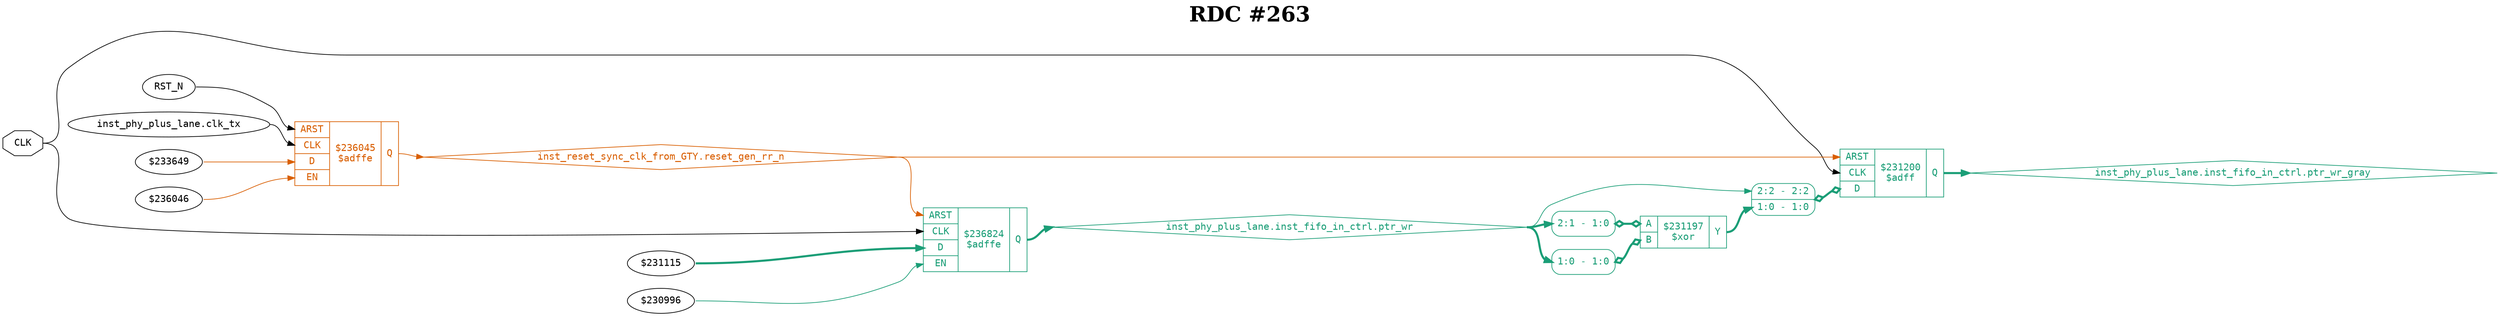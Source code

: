digraph "spacefibre_light_top" {
label=<<b>RDC #263</b>>;
labelloc="t"
fontsize="30"
node ["fontname"="Courier"]
edge ["fontname"="Courier"]
rankdir="LR";
remincross=true;
n2 [ shape=octagon, label="CLK", color="black", fontcolor="black", href="/src/ip_spacefibre_light_top/spacefibre_light_top.vhd#45" ];
n3 [ shape=diamond, label="inst_phy_plus_lane.inst_fifo_in_ctrl.ptr_wr", colorscheme="dark28", color="1", fontcolor="1", href="/src/ip/fifo_dc/fifo_dc.vhd#94" ];
n4 [ shape=diamond, label="inst_phy_plus_lane.inst_fifo_in_ctrl.ptr_wr_gray", colorscheme="dark28", color="1", fontcolor="1", href="/src/ip/fifo_dc/fifo_dc.vhd#102" ];
n5 [ shape=diamond, label="inst_reset_sync_clk_from_GTY.reset_gen_rr_n", colorscheme="dark28", color="2", fontcolor="2", href="/src/ip_spacefibre_light_top/reset_gen.vhd#46" ];
{ rank="source"; n2;}
{ rank="sink";}
v0 [ label="RST_N" ];
v1 [ label="inst_phy_plus_lane.clk_tx" ];
v2 [ label="$233649" ];
v3 [ label="$236046" ];
c10 [ shape=record, label="{{<p6> ARST|<p2> CLK|<p7> D|<p8> EN}|$236045\n$adffe|{<p9> Q}}", colorscheme="dark28", color="2", fontcolor="2" , href="/src/ip_spacefibre_light_top/reset_gen.vhd#56"  ];
v4 [ label="$231115" ];
v5 [ label="$230996" ];
c11 [ shape=record, label="{{<p6> ARST|<p2> CLK|<p7> D|<p8> EN}|$236824\n$adffe|{<p9> Q}}", colorscheme="dark28", color="1", fontcolor="1" , href="/src/ip/fifo_dc/fifo_dc.vhd#199"  ];
c12 [ shape=record, label="{{<p6> ARST|<p2> CLK|<p7> D}|$231200\n$adff|{<p9> Q}}", colorscheme="dark28", color="1", fontcolor="1" , href="/src/ip/fifo_dc/fifo_dc.vhd#240"  ];
x6 [ shape=record, style=rounded, label="<s1> 2:2 - 2:2 |<s0> 1:0 - 1:0 ", colorscheme="dark28", color="1", fontcolor="1" ];
x6:e -> c12:p7:w [arrowhead=odiamond, arrowtail=odiamond, dir=both, colorscheme="dark28", color="1", fontcolor="1", style="setlinewidth(3)", label=""];
c16 [ shape=record, label="{{<p13> A|<p14> B}|$231197\n$xor|{<p15> Y}}", colorscheme="dark28", color="1", fontcolor="1" , href="/src/ip/fifo_dc/fifo_dc.vhd#136"  ];
x7 [ shape=record, style=rounded, label="<s0> 2:1 - 1:0 ", colorscheme="dark28", color="1", fontcolor="1" ];
x7:e -> c16:p13:w [arrowhead=odiamond, arrowtail=odiamond, dir=both, colorscheme="dark28", color="1", fontcolor="1", style="setlinewidth(3)", label=""];
x8 [ shape=record, style=rounded, label="<s0> 1:0 - 1:0 ", colorscheme="dark28", color="1", fontcolor="1" ];
x8:e -> c16:p14:w [arrowhead=odiamond, arrowtail=odiamond, dir=both, colorscheme="dark28", color="1", fontcolor="1", style="setlinewidth(3)", label=""];
c16:p15:e -> x6:s0:w [colorscheme="dark28", color="1", fontcolor="1", style="setlinewidth(3)", label=""];
n2:e -> c11:p2:w [color="black", fontcolor="black", label=""];
n2:e -> c12:p2:w [color="black", fontcolor="black", label=""];
c11:p9:e -> n3:w [colorscheme="dark28", color="1", fontcolor="1", style="setlinewidth(3)", label=""];
n3:e -> x6:s1:w [colorscheme="dark28", color="1", fontcolor="1", label=""];
n3:e -> x7:s0:w [colorscheme="dark28", color="1", fontcolor="1", style="setlinewidth(3)", label=""];
n3:e -> x8:s0:w [colorscheme="dark28", color="1", fontcolor="1", style="setlinewidth(3)", label=""];
c12:p9:e -> n4:w [colorscheme="dark28", color="1", fontcolor="1", style="setlinewidth(3)", label=""];
c10:p9:e -> n5:w [colorscheme="dark28", color="2", fontcolor="2", label=""];
n5:e -> c11:p6:w [colorscheme="dark28", color="2", fontcolor="2", label=""];
n5:e -> c12:p6:w [colorscheme="dark28", color="2", fontcolor="2", label=""];
v0:e -> c10:p6:w [color="black", fontcolor="black", label=""];
v1:e -> c10:p2:w [color="black", fontcolor="black", label=""];
v2:e -> c10:p7:w [colorscheme="dark28", color="2", fontcolor="2", label=""];
v3:e -> c10:p8:w [colorscheme="dark28", color="2", fontcolor="2", label=""];
v4:e -> c11:p7:w [colorscheme="dark28", color="1", fontcolor="1", style="setlinewidth(3)", label=""];
v5:e -> c11:p8:w [colorscheme="dark28", color="1", fontcolor="1", label=""];
}
